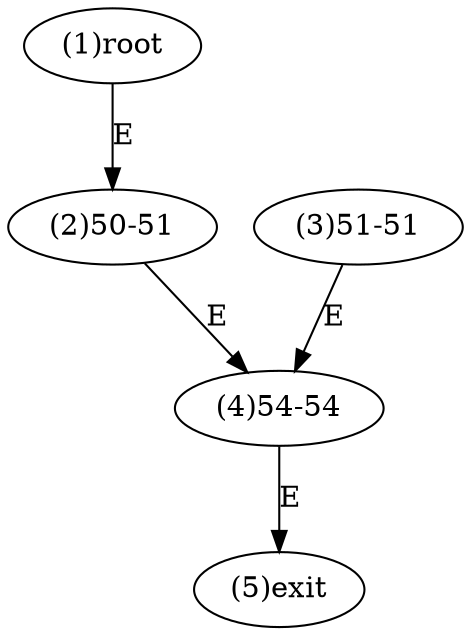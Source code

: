 digraph "" { 
1[ label="(1)root"];
2[ label="(2)50-51"];
3[ label="(3)51-51"];
4[ label="(4)54-54"];
5[ label="(5)exit"];
1->2[ label="E"];
2->4[ label="E"];
3->4[ label="E"];
4->5[ label="E"];
}